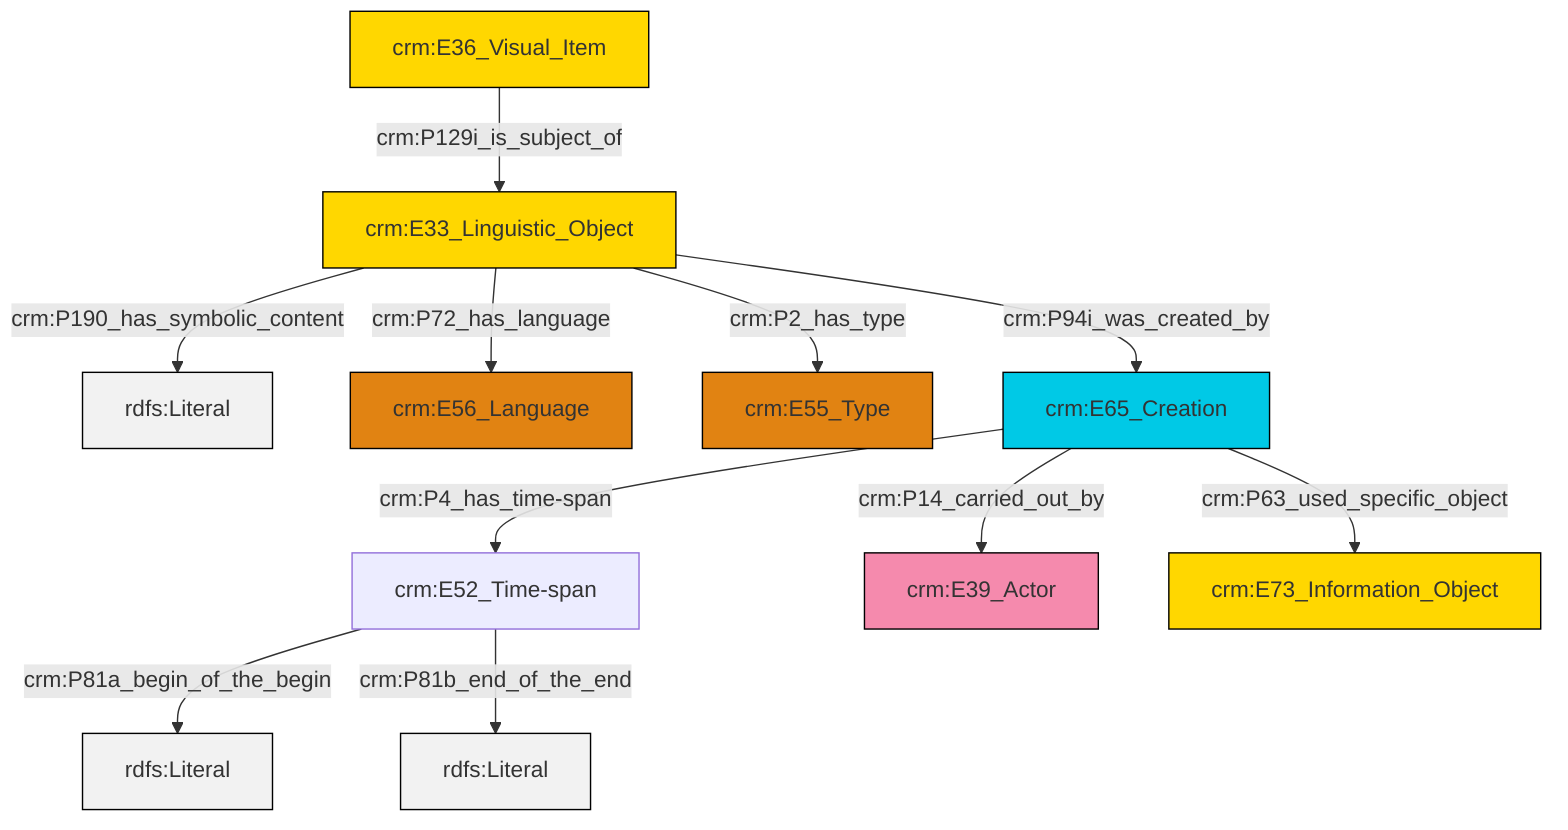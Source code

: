 graph TD
classDef Literal fill:#f2f2f2,stroke:#000000;
classDef CRM_Entity fill:#FFFFFF,stroke:#000000;
classDef Temporal_Entity fill:#00C9E6, stroke:#000000;
classDef Type fill:#E18312, stroke:#000000;
classDef Time-Span fill:#2C9C91, stroke:#000000;
classDef Appellation fill:#FFEB7F, stroke:#000000;
classDef Place fill:#008836, stroke:#000000;
classDef Persistent_Item fill:#B266B2, stroke:#000000;
classDef Conceptual_Object fill:#FFD700, stroke:#000000;
classDef Physical_Thing fill:#D2B48C, stroke:#000000;
classDef Actor fill:#f58aad, stroke:#000000;
classDef PC_Classes fill:#4ce600, stroke:#000000;
classDef Multi fill:#cccccc,stroke:#000000;

0["crm:E36_Visual_Item"]:::Conceptual_Object -->|crm:P129i_is_subject_of| 1["crm:E33_Linguistic_Object"]:::Conceptual_Object
1["crm:E33_Linguistic_Object"]:::Conceptual_Object -->|crm:P190_has_symbolic_content| 2[rdfs:Literal]:::Literal
9["crm:E65_Creation"]:::Temporal_Entity -->|crm:P14_carried_out_by| 10["crm:E39_Actor"]:::Actor
3["crm:E52_Time-span"]:::Default -->|crm:P81a_begin_of_the_begin| 11[rdfs:Literal]:::Literal
9["crm:E65_Creation"]:::Temporal_Entity -->|crm:P4_has_time-span| 3["crm:E52_Time-span"]:::Default
1["crm:E33_Linguistic_Object"]:::Conceptual_Object -->|crm:P2_has_type| 7["crm:E55_Type"]:::Type
3["crm:E52_Time-span"]:::Default -->|crm:P81b_end_of_the_end| 15[rdfs:Literal]:::Literal
1["crm:E33_Linguistic_Object"]:::Conceptual_Object -->|crm:P72_has_language| 5["crm:E56_Language"]:::Type
9["crm:E65_Creation"]:::Temporal_Entity -->|crm:P63_used_specific_object| 13["crm:E73_Information_Object"]:::Conceptual_Object
1["crm:E33_Linguistic_Object"]:::Conceptual_Object -->|crm:P94i_was_created_by| 9["crm:E65_Creation"]:::Temporal_Entity